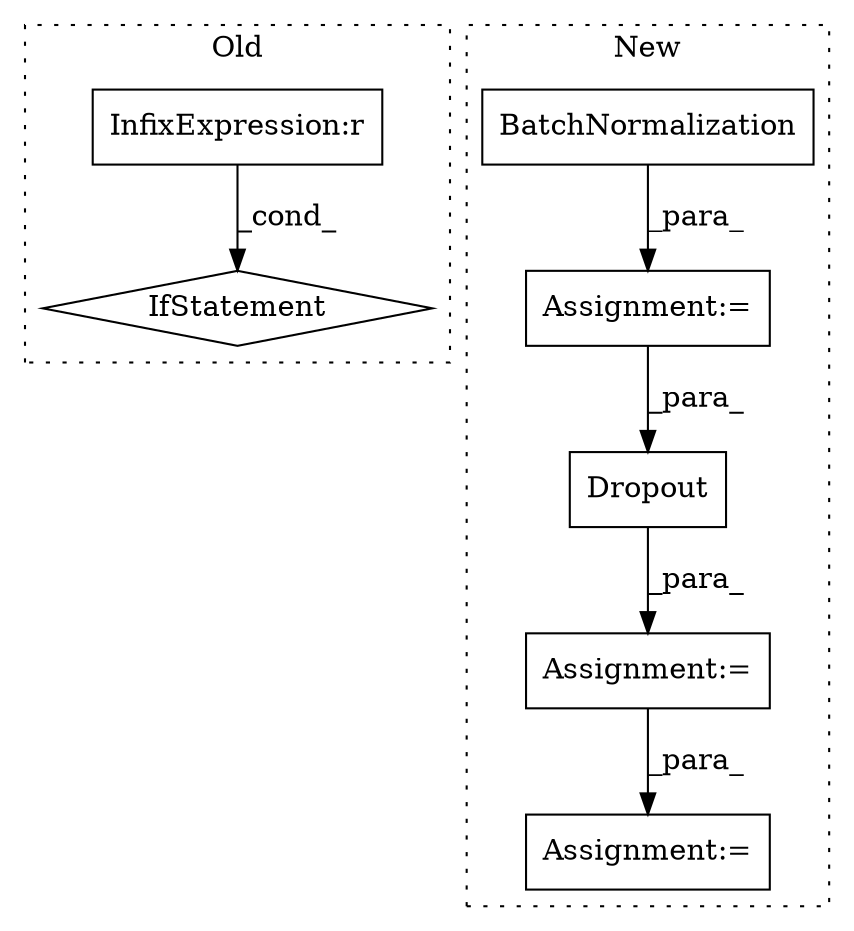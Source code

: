 digraph G {
subgraph cluster0 {
1 [label="IfStatement" a="25" s="3444,3454" l="4,2" shape="diamond"];
6 [label="InfixExpression:r" a="27" s="3449" l="4" shape="box"];
label = "Old";
style="dotted";
}
subgraph cluster1 {
2 [label="BatchNormalization" a="32" s="3991,4023" l="19,1" shape="box"];
3 [label="Assignment:=" a="7" s="4257" l="1" shape="box"];
4 [label="Assignment:=" a="7" s="4122" l="1" shape="box"];
5 [label="Dropout" a="32" s="4202,4223" l="8,1" shape="box"];
7 [label="Assignment:=" a="7" s="4420" l="1" shape="box"];
label = "New";
style="dotted";
}
2 -> 4 [label="_para_"];
3 -> 7 [label="_para_"];
4 -> 5 [label="_para_"];
5 -> 3 [label="_para_"];
6 -> 1 [label="_cond_"];
}